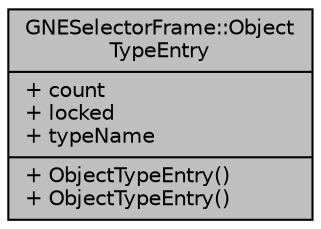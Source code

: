 digraph "GNESelectorFrame::ObjectTypeEntry"
{
  edge [fontname="Helvetica",fontsize="10",labelfontname="Helvetica",labelfontsize="10"];
  node [fontname="Helvetica",fontsize="10",shape=record];
  Node1 [label="{GNESelectorFrame::Object\lTypeEntry\n|+ count\l+ locked\l+ typeName\l|+ ObjectTypeEntry()\l+ ObjectTypeEntry()\l}",height=0.2,width=0.4,color="black", fillcolor="grey75", style="filled", fontcolor="black"];
}
